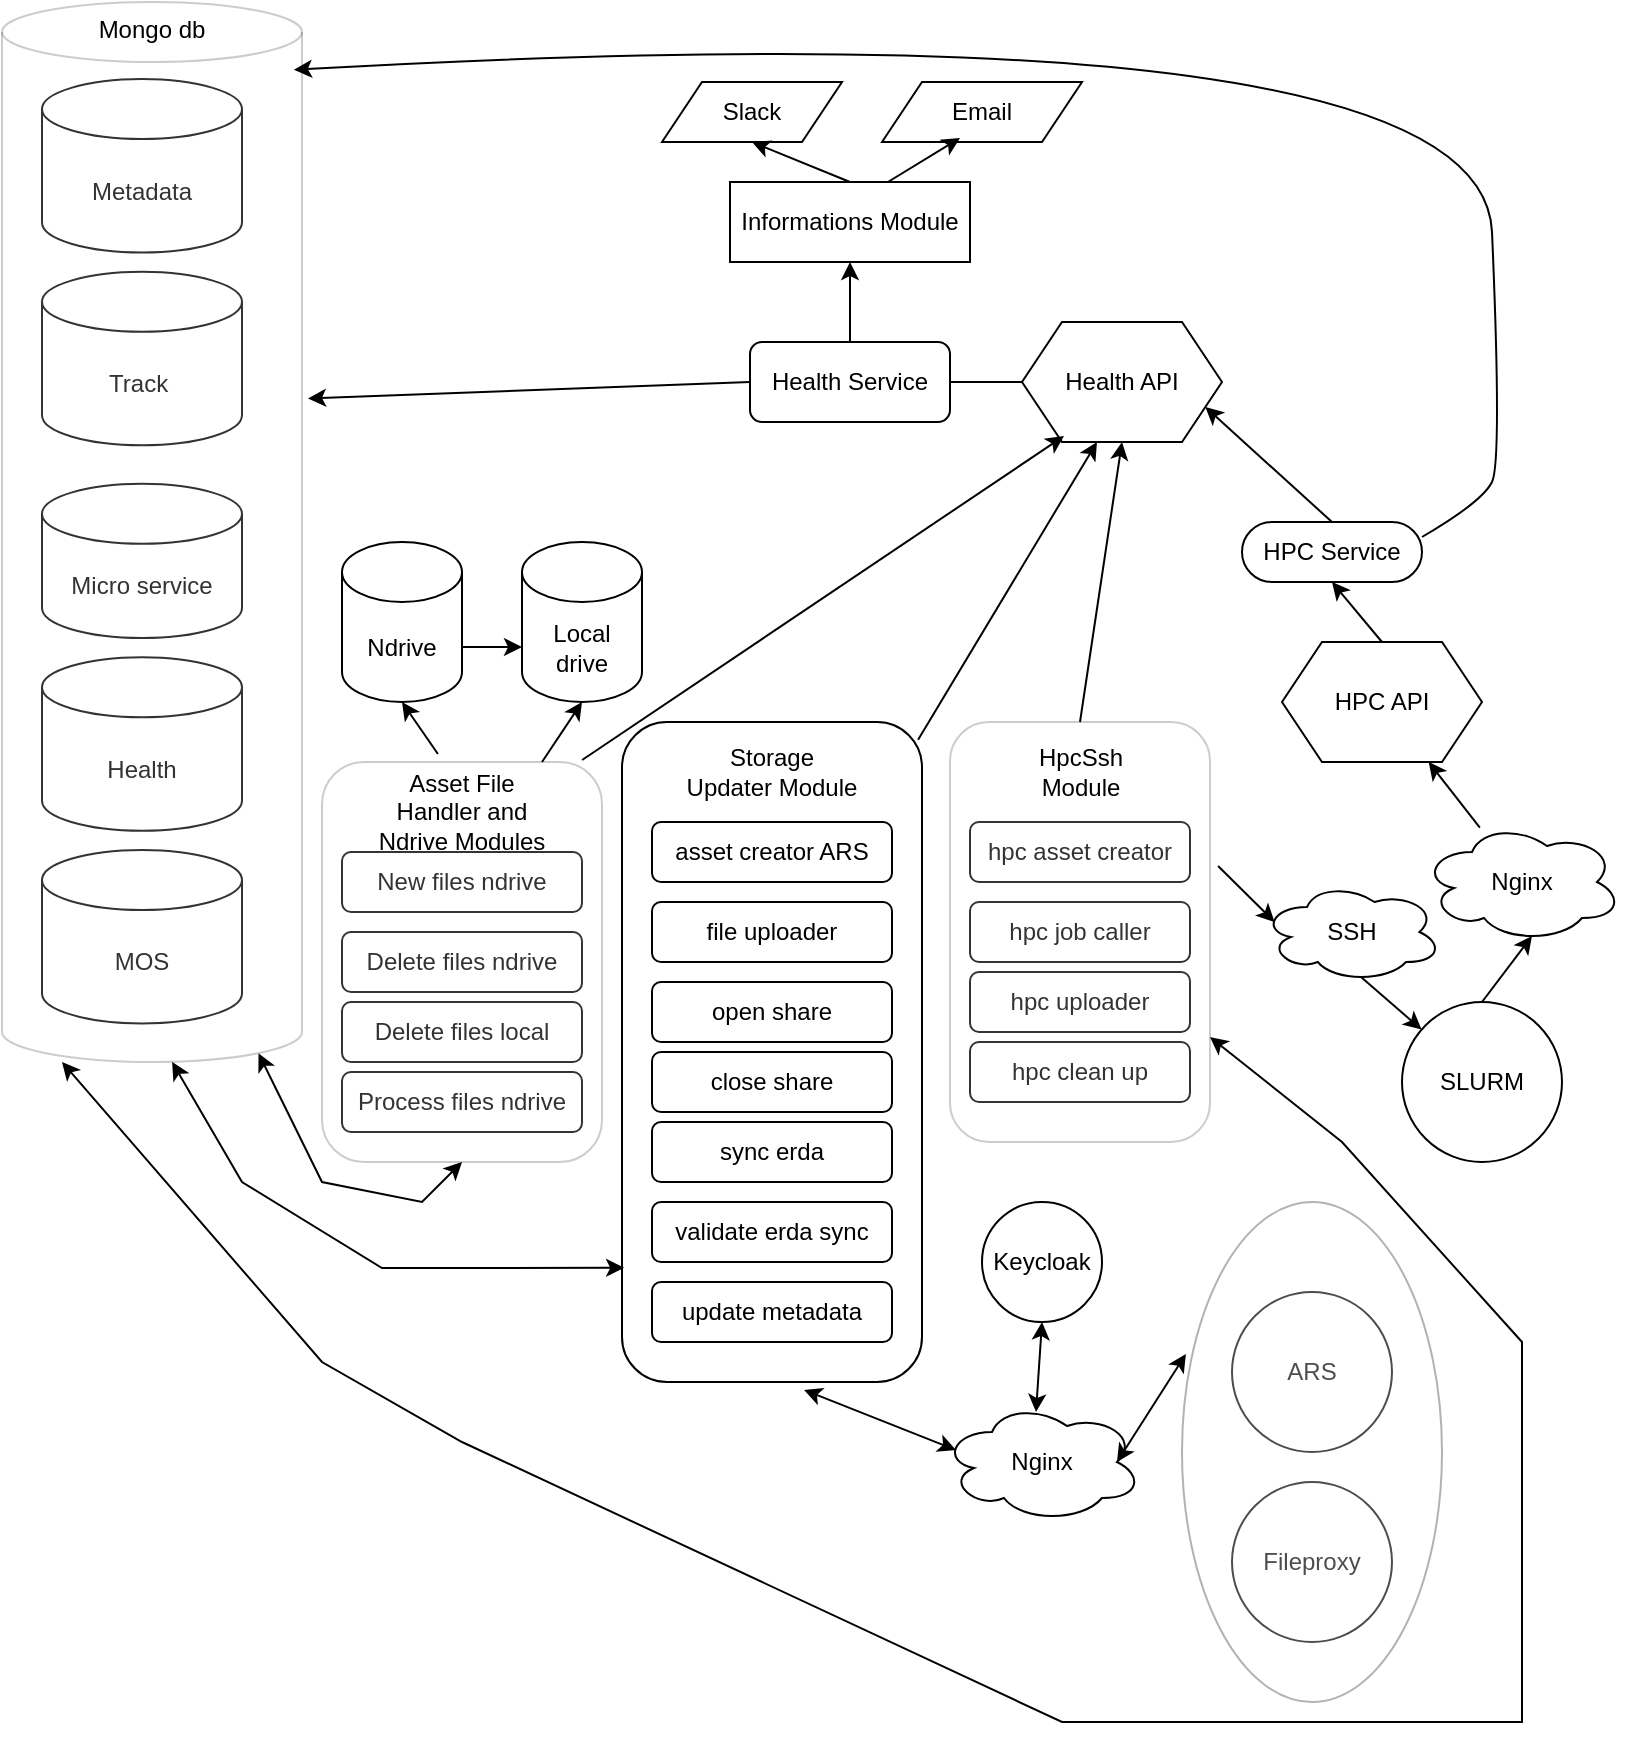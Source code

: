 <mxfile version="24.7.14">
  <diagram id="C5RBs43oDa-KdzZeNtuy" name="Page-1">
    <mxGraphModel dx="1418" dy="864" grid="1" gridSize="10" guides="1" tooltips="1" connect="1" arrows="1" fold="1" page="1" pageScale="1" pageWidth="827" pageHeight="1169" math="0" shadow="0">
      <root>
        <mxCell id="WIyWlLk6GJQsqaUBKTNV-0" />
        <mxCell id="WIyWlLk6GJQsqaUBKTNV-1" parent="WIyWlLk6GJQsqaUBKTNV-0" />
        <mxCell id="itFtTzBeLPwl4AL2F7Ha-2" value="Ndrive" style="shape=cylinder3;whiteSpace=wrap;html=1;boundedLbl=1;backgroundOutline=1;size=15;" vertex="1" parent="WIyWlLk6GJQsqaUBKTNV-1">
          <mxGeometry x="170" y="270" width="60" height="80" as="geometry" />
        </mxCell>
        <mxCell id="itFtTzBeLPwl4AL2F7Ha-7" value="Nginx" style="ellipse;shape=cloud;whiteSpace=wrap;html=1;" vertex="1" parent="WIyWlLk6GJQsqaUBKTNV-1">
          <mxGeometry x="710" y="410" width="100" height="60" as="geometry" />
        </mxCell>
        <mxCell id="itFtTzBeLPwl4AL2F7Ha-8" value="Nginx" style="ellipse;shape=cloud;whiteSpace=wrap;html=1;" vertex="1" parent="WIyWlLk6GJQsqaUBKTNV-1">
          <mxGeometry x="470" y="700" width="100" height="60" as="geometry" />
        </mxCell>
        <mxCell id="itFtTzBeLPwl4AL2F7Ha-10" value="" style="group" vertex="1" connectable="0" parent="WIyWlLk6GJQsqaUBKTNV-1">
          <mxGeometry width="150" height="530" as="geometry" />
        </mxCell>
        <mxCell id="itFtTzBeLPwl4AL2F7Ha-0" value="Track&amp;nbsp;" style="shape=cylinder3;whiteSpace=wrap;html=1;boundedLbl=1;backgroundOutline=1;size=15;" vertex="1" parent="itFtTzBeLPwl4AL2F7Ha-10">
          <mxGeometry x="20" y="134.909" width="100" height="86.727" as="geometry" />
        </mxCell>
        <mxCell id="itFtTzBeLPwl4AL2F7Ha-1" value="Metadata" style="shape=cylinder3;whiteSpace=wrap;html=1;boundedLbl=1;backgroundOutline=1;size=15;" vertex="1" parent="itFtTzBeLPwl4AL2F7Ha-10">
          <mxGeometry x="20" y="38.545" width="100" height="86.727" as="geometry" />
        </mxCell>
        <mxCell id="itFtTzBeLPwl4AL2F7Ha-3" value="Health" style="shape=cylinder3;whiteSpace=wrap;html=1;boundedLbl=1;backgroundOutline=1;size=15;" vertex="1" parent="itFtTzBeLPwl4AL2F7Ha-10">
          <mxGeometry x="20" y="327.636" width="100" height="86.727" as="geometry" />
        </mxCell>
        <mxCell id="itFtTzBeLPwl4AL2F7Ha-4" value="Micro service" style="shape=cylinder3;whiteSpace=wrap;html=1;boundedLbl=1;backgroundOutline=1;size=15;" vertex="1" parent="itFtTzBeLPwl4AL2F7Ha-10">
          <mxGeometry x="20" y="240.909" width="100" height="77.091" as="geometry" />
        </mxCell>
        <mxCell id="itFtTzBeLPwl4AL2F7Ha-5" value="MOS" style="shape=cylinder3;whiteSpace=wrap;html=1;boundedLbl=1;backgroundOutline=1;size=15;" vertex="1" parent="itFtTzBeLPwl4AL2F7Ha-10">
          <mxGeometry x="20" y="424.0" width="100" height="86.727" as="geometry" />
        </mxCell>
        <mxCell id="itFtTzBeLPwl4AL2F7Ha-6" value="" style="shape=cylinder3;whiteSpace=wrap;html=1;boundedLbl=1;backgroundOutline=1;size=15;opacity=20;" vertex="1" parent="itFtTzBeLPwl4AL2F7Ha-10">
          <mxGeometry width="150" height="530" as="geometry" />
        </mxCell>
        <mxCell id="itFtTzBeLPwl4AL2F7Ha-9" value="Mongo db" style="text;html=1;align=center;verticalAlign=middle;whiteSpace=wrap;rounded=0;" vertex="1" parent="itFtTzBeLPwl4AL2F7Ha-10">
          <mxGeometry x="45" width="60" height="28.909" as="geometry" />
        </mxCell>
        <mxCell id="itFtTzBeLPwl4AL2F7Ha-11" value="Health API" style="shape=hexagon;perimeter=hexagonPerimeter2;whiteSpace=wrap;html=1;fixedSize=1;" vertex="1" parent="WIyWlLk6GJQsqaUBKTNV-1">
          <mxGeometry x="510" y="160" width="100" height="60" as="geometry" />
        </mxCell>
        <mxCell id="itFtTzBeLPwl4AL2F7Ha-12" value="HPC API" style="shape=hexagon;perimeter=hexagonPerimeter2;whiteSpace=wrap;html=1;fixedSize=1;" vertex="1" parent="WIyWlLk6GJQsqaUBKTNV-1">
          <mxGeometry x="640" y="320" width="100" height="60" as="geometry" />
        </mxCell>
        <mxCell id="itFtTzBeLPwl4AL2F7Ha-13" value="SLURM" style="ellipse;whiteSpace=wrap;html=1;aspect=fixed;" vertex="1" parent="WIyWlLk6GJQsqaUBKTNV-1">
          <mxGeometry x="700" y="500" width="80" height="80" as="geometry" />
        </mxCell>
        <mxCell id="itFtTzBeLPwl4AL2F7Ha-20" value="" style="group" vertex="1" connectable="0" parent="WIyWlLk6GJQsqaUBKTNV-1">
          <mxGeometry x="590" y="600" width="130" height="250" as="geometry" />
        </mxCell>
        <mxCell id="itFtTzBeLPwl4AL2F7Ha-14" value="ARS" style="ellipse;whiteSpace=wrap;html=1;aspect=fixed;" vertex="1" parent="itFtTzBeLPwl4AL2F7Ha-20">
          <mxGeometry x="25" y="45" width="80" height="80" as="geometry" />
        </mxCell>
        <mxCell id="itFtTzBeLPwl4AL2F7Ha-15" value="Fileproxy" style="ellipse;whiteSpace=wrap;html=1;aspect=fixed;" vertex="1" parent="itFtTzBeLPwl4AL2F7Ha-20">
          <mxGeometry x="25" y="140" width="80" height="80" as="geometry" />
        </mxCell>
        <mxCell id="itFtTzBeLPwl4AL2F7Ha-17" value="" style="ellipse;whiteSpace=wrap;html=1;opacity=30;" vertex="1" parent="itFtTzBeLPwl4AL2F7Ha-20">
          <mxGeometry width="130" height="250" as="geometry" />
        </mxCell>
        <mxCell id="itFtTzBeLPwl4AL2F7Ha-21" value="Local drive" style="shape=cylinder3;whiteSpace=wrap;html=1;boundedLbl=1;backgroundOutline=1;size=15;" vertex="1" parent="WIyWlLk6GJQsqaUBKTNV-1">
          <mxGeometry x="260" y="270" width="60" height="80" as="geometry" />
        </mxCell>
        <mxCell id="itFtTzBeLPwl4AL2F7Ha-23" value="Email" style="shape=parallelogram;perimeter=parallelogramPerimeter;whiteSpace=wrap;html=1;fixedSize=1;" vertex="1" parent="WIyWlLk6GJQsqaUBKTNV-1">
          <mxGeometry x="440" y="40" width="100" height="30" as="geometry" />
        </mxCell>
        <mxCell id="itFtTzBeLPwl4AL2F7Ha-24" value="Slack" style="shape=parallelogram;perimeter=parallelogramPerimeter;whiteSpace=wrap;html=1;fixedSize=1;" vertex="1" parent="WIyWlLk6GJQsqaUBKTNV-1">
          <mxGeometry x="330" y="40" width="90" height="30" as="geometry" />
        </mxCell>
        <mxCell id="itFtTzBeLPwl4AL2F7Ha-25" value="SSH" style="ellipse;shape=cloud;whiteSpace=wrap;html=1;" vertex="1" parent="WIyWlLk6GJQsqaUBKTNV-1">
          <mxGeometry x="630" y="440" width="90" height="50" as="geometry" />
        </mxCell>
        <mxCell id="itFtTzBeLPwl4AL2F7Ha-28" value="" style="endArrow=classic;html=1;rounded=0;exitX=0.5;exitY=0;exitDx=0;exitDy=0;entryX=0.55;entryY=0.95;entryDx=0;entryDy=0;entryPerimeter=0;" edge="1" parent="WIyWlLk6GJQsqaUBKTNV-1" source="itFtTzBeLPwl4AL2F7Ha-13" target="itFtTzBeLPwl4AL2F7Ha-7">
          <mxGeometry width="50" height="50" relative="1" as="geometry">
            <mxPoint x="390" y="470" as="sourcePoint" />
            <mxPoint x="440" y="420" as="targetPoint" />
          </mxGeometry>
        </mxCell>
        <mxCell id="itFtTzBeLPwl4AL2F7Ha-29" value="" style="endArrow=classic;html=1;rounded=0;" edge="1" parent="WIyWlLk6GJQsqaUBKTNV-1" source="itFtTzBeLPwl4AL2F7Ha-7" target="itFtTzBeLPwl4AL2F7Ha-12">
          <mxGeometry width="50" height="50" relative="1" as="geometry">
            <mxPoint x="390" y="470" as="sourcePoint" />
            <mxPoint x="440" y="420" as="targetPoint" />
          </mxGeometry>
        </mxCell>
        <mxCell id="itFtTzBeLPwl4AL2F7Ha-30" value="HPC Service" style="rounded=1;whiteSpace=wrap;html=1;arcSize=50;" vertex="1" parent="WIyWlLk6GJQsqaUBKTNV-1">
          <mxGeometry x="620" y="260" width="90" height="30" as="geometry" />
        </mxCell>
        <mxCell id="itFtTzBeLPwl4AL2F7Ha-32" value="" style="endArrow=classic;html=1;rounded=0;exitX=0.5;exitY=0;exitDx=0;exitDy=0;entryX=0.5;entryY=1;entryDx=0;entryDy=0;" edge="1" parent="WIyWlLk6GJQsqaUBKTNV-1" source="itFtTzBeLPwl4AL2F7Ha-12" target="itFtTzBeLPwl4AL2F7Ha-30">
          <mxGeometry width="50" height="50" relative="1" as="geometry">
            <mxPoint x="390" y="470" as="sourcePoint" />
            <mxPoint x="440" y="420" as="targetPoint" />
          </mxGeometry>
        </mxCell>
        <mxCell id="itFtTzBeLPwl4AL2F7Ha-33" value="" style="endArrow=classic;html=1;rounded=0;exitX=0.5;exitY=0;exitDx=0;exitDy=0;entryX=1;entryY=0.75;entryDx=0;entryDy=0;" edge="1" parent="WIyWlLk6GJQsqaUBKTNV-1" source="itFtTzBeLPwl4AL2F7Ha-30" target="itFtTzBeLPwl4AL2F7Ha-11">
          <mxGeometry width="50" height="50" relative="1" as="geometry">
            <mxPoint x="390" y="470" as="sourcePoint" />
            <mxPoint x="440" y="420" as="targetPoint" />
          </mxGeometry>
        </mxCell>
        <mxCell id="itFtTzBeLPwl4AL2F7Ha-34" value="" style="endArrow=classic;html=1;rounded=0;entryX=0;entryY=0.5;entryDx=0;entryDy=0;exitX=0;exitY=0.5;exitDx=0;exitDy=0;" edge="1" parent="WIyWlLk6GJQsqaUBKTNV-1" source="itFtTzBeLPwl4AL2F7Ha-11" target="itFtTzBeLPwl4AL2F7Ha-36">
          <mxGeometry width="50" height="50" relative="1" as="geometry">
            <mxPoint x="700" y="190" as="sourcePoint" />
            <mxPoint x="640" y="315" as="targetPoint" />
          </mxGeometry>
        </mxCell>
        <mxCell id="itFtTzBeLPwl4AL2F7Ha-36" value="Health Service" style="rounded=1;whiteSpace=wrap;html=1;" vertex="1" parent="WIyWlLk6GJQsqaUBKTNV-1">
          <mxGeometry x="374" y="170" width="100" height="40" as="geometry" />
        </mxCell>
        <mxCell id="itFtTzBeLPwl4AL2F7Ha-37" value="" style="endArrow=classic;html=1;rounded=0;exitX=0.5;exitY=0;exitDx=0;exitDy=0;entryX=0.5;entryY=1;entryDx=0;entryDy=0;" edge="1" parent="WIyWlLk6GJQsqaUBKTNV-1" source="itFtTzBeLPwl4AL2F7Ha-42" target="itFtTzBeLPwl4AL2F7Ha-24">
          <mxGeometry width="50" height="50" relative="1" as="geometry">
            <mxPoint x="390" y="470" as="sourcePoint" />
            <mxPoint x="440" y="420" as="targetPoint" />
          </mxGeometry>
        </mxCell>
        <mxCell id="itFtTzBeLPwl4AL2F7Ha-39" value="" style="endArrow=classic;html=1;rounded=0;exitX=0.658;exitY=0;exitDx=0;exitDy=0;entryX=0.39;entryY=0.933;entryDx=0;entryDy=0;entryPerimeter=0;exitPerimeter=0;" edge="1" parent="WIyWlLk6GJQsqaUBKTNV-1" source="itFtTzBeLPwl4AL2F7Ha-42" target="itFtTzBeLPwl4AL2F7Ha-23">
          <mxGeometry width="50" height="50" relative="1" as="geometry">
            <mxPoint x="390" y="470" as="sourcePoint" />
            <mxPoint x="440" y="420" as="targetPoint" />
          </mxGeometry>
        </mxCell>
        <mxCell id="itFtTzBeLPwl4AL2F7Ha-40" value="" style="endArrow=classic;html=1;rounded=0;exitX=0;exitY=0.5;exitDx=0;exitDy=0;entryX=1.02;entryY=0.374;entryDx=0;entryDy=0;entryPerimeter=0;" edge="1" parent="WIyWlLk6GJQsqaUBKTNV-1" source="itFtTzBeLPwl4AL2F7Ha-36" target="itFtTzBeLPwl4AL2F7Ha-6">
          <mxGeometry width="50" height="50" relative="1" as="geometry">
            <mxPoint x="390" y="470" as="sourcePoint" />
            <mxPoint x="440" y="420" as="targetPoint" />
          </mxGeometry>
        </mxCell>
        <mxCell id="itFtTzBeLPwl4AL2F7Ha-42" value="Informations Module" style="rounded=0;whiteSpace=wrap;html=1;" vertex="1" parent="WIyWlLk6GJQsqaUBKTNV-1">
          <mxGeometry x="364" y="90" width="120" height="40" as="geometry" />
        </mxCell>
        <mxCell id="itFtTzBeLPwl4AL2F7Ha-43" value="" style="endArrow=classic;html=1;rounded=0;entryX=0.5;entryY=1;entryDx=0;entryDy=0;exitX=0.5;exitY=0;exitDx=0;exitDy=0;" edge="1" parent="WIyWlLk6GJQsqaUBKTNV-1" source="itFtTzBeLPwl4AL2F7Ha-36" target="itFtTzBeLPwl4AL2F7Ha-42">
          <mxGeometry width="50" height="50" relative="1" as="geometry">
            <mxPoint x="410" y="210" as="sourcePoint" />
            <mxPoint x="440" y="420" as="targetPoint" />
          </mxGeometry>
        </mxCell>
        <mxCell id="itFtTzBeLPwl4AL2F7Ha-46" value="" style="endArrow=classic;startArrow=classic;html=1;rounded=0;exitX=0.875;exitY=0.5;exitDx=0;exitDy=0;exitPerimeter=0;entryX=0.015;entryY=0.304;entryDx=0;entryDy=0;entryPerimeter=0;" edge="1" parent="WIyWlLk6GJQsqaUBKTNV-1" source="itFtTzBeLPwl4AL2F7Ha-8" target="itFtTzBeLPwl4AL2F7Ha-17">
          <mxGeometry width="50" height="50" relative="1" as="geometry">
            <mxPoint x="480" y="450" as="sourcePoint" />
            <mxPoint x="680" y="750" as="targetPoint" />
          </mxGeometry>
        </mxCell>
        <mxCell id="itFtTzBeLPwl4AL2F7Ha-49" value="" style="curved=1;endArrow=classic;html=1;rounded=0;exitX=1;exitY=0.25;exitDx=0;exitDy=0;entryX=0.973;entryY=0.064;entryDx=0;entryDy=0;entryPerimeter=0;" edge="1" parent="WIyWlLk6GJQsqaUBKTNV-1" source="itFtTzBeLPwl4AL2F7Ha-30" target="itFtTzBeLPwl4AL2F7Ha-6">
          <mxGeometry width="50" height="50" relative="1" as="geometry">
            <mxPoint x="720" y="270" as="sourcePoint" />
            <mxPoint x="770" y="220" as="targetPoint" />
            <Array as="points">
              <mxPoint x="740" y="250" />
              <mxPoint x="750" y="230" />
              <mxPoint x="740" />
            </Array>
          </mxGeometry>
        </mxCell>
        <mxCell id="itFtTzBeLPwl4AL2F7Ha-55" value="" style="group;opacity=30;" vertex="1" connectable="0" parent="WIyWlLk6GJQsqaUBKTNV-1">
          <mxGeometry x="474" y="360" width="130" height="210" as="geometry" />
        </mxCell>
        <mxCell id="itFtTzBeLPwl4AL2F7Ha-41" value="hpc asset creator" style="rounded=1;whiteSpace=wrap;html=1;" vertex="1" parent="itFtTzBeLPwl4AL2F7Ha-55">
          <mxGeometry x="10" y="50" width="110" height="30" as="geometry" />
        </mxCell>
        <mxCell id="itFtTzBeLPwl4AL2F7Ha-50" value="hpc clean up" style="rounded=1;whiteSpace=wrap;html=1;" vertex="1" parent="itFtTzBeLPwl4AL2F7Ha-55">
          <mxGeometry x="10" y="160" width="110" height="30" as="geometry" />
        </mxCell>
        <mxCell id="itFtTzBeLPwl4AL2F7Ha-51" value="&lt;div&gt;hpc uploader&lt;/div&gt;" style="rounded=1;whiteSpace=wrap;html=1;" vertex="1" parent="itFtTzBeLPwl4AL2F7Ha-55">
          <mxGeometry x="10" y="125" width="110" height="30" as="geometry" />
        </mxCell>
        <mxCell id="itFtTzBeLPwl4AL2F7Ha-52" value="hpc job caller" style="rounded=1;whiteSpace=wrap;html=1;" vertex="1" parent="itFtTzBeLPwl4AL2F7Ha-55">
          <mxGeometry x="10" y="90" width="110" height="30" as="geometry" />
        </mxCell>
        <mxCell id="itFtTzBeLPwl4AL2F7Ha-53" value="" style="rounded=1;whiteSpace=wrap;html=1;opacity=20;" vertex="1" parent="itFtTzBeLPwl4AL2F7Ha-55">
          <mxGeometry width="130" height="210" as="geometry" />
        </mxCell>
        <mxCell id="itFtTzBeLPwl4AL2F7Ha-54" value="HpcSsh Module" style="text;html=1;align=center;verticalAlign=middle;whiteSpace=wrap;rounded=0;" vertex="1" parent="itFtTzBeLPwl4AL2F7Ha-55">
          <mxGeometry x="22.5" y="10" width="85" height="30" as="geometry" />
        </mxCell>
        <mxCell id="itFtTzBeLPwl4AL2F7Ha-58" value="" style="endArrow=classic;html=1;rounded=0;entryX=0.21;entryY=0.95;entryDx=0;entryDy=0;entryPerimeter=0;exitX=0.929;exitY=-0.005;exitDx=0;exitDy=0;exitPerimeter=0;" edge="1" parent="WIyWlLk6GJQsqaUBKTNV-1" source="itFtTzBeLPwl4AL2F7Ha-83" target="itFtTzBeLPwl4AL2F7Ha-11">
          <mxGeometry width="50" height="50" relative="1" as="geometry">
            <mxPoint x="80" y="680" as="sourcePoint" />
            <mxPoint x="130" y="630" as="targetPoint" />
          </mxGeometry>
        </mxCell>
        <mxCell id="itFtTzBeLPwl4AL2F7Ha-59" value="" style="endArrow=classic;html=1;rounded=0;entryX=0.375;entryY=1;entryDx=0;entryDy=0;exitX=0.987;exitY=0.027;exitDx=0;exitDy=0;exitPerimeter=0;" edge="1" parent="WIyWlLk6GJQsqaUBKTNV-1" source="itFtTzBeLPwl4AL2F7Ha-65" target="itFtTzBeLPwl4AL2F7Ha-11">
          <mxGeometry width="50" height="50" relative="1" as="geometry">
            <mxPoint x="240" y="700" as="sourcePoint" />
            <mxPoint x="140" y="640" as="targetPoint" />
          </mxGeometry>
        </mxCell>
        <mxCell id="itFtTzBeLPwl4AL2F7Ha-60" value="" style="endArrow=classic;html=1;rounded=0;entryX=0.5;entryY=1;entryDx=0;entryDy=0;exitX=0.5;exitY=0;exitDx=0;exitDy=0;" edge="1" parent="WIyWlLk6GJQsqaUBKTNV-1" source="itFtTzBeLPwl4AL2F7Ha-53" target="itFtTzBeLPwl4AL2F7Ha-11">
          <mxGeometry width="50" height="50" relative="1" as="geometry">
            <mxPoint x="100" y="700" as="sourcePoint" />
            <mxPoint x="150" y="650" as="targetPoint" />
          </mxGeometry>
        </mxCell>
        <mxCell id="itFtTzBeLPwl4AL2F7Ha-61" value="" style="endArrow=classic;html=1;rounded=0;exitX=0.55;exitY=0.95;exitDx=0;exitDy=0;exitPerimeter=0;" edge="1" parent="WIyWlLk6GJQsqaUBKTNV-1" source="itFtTzBeLPwl4AL2F7Ha-25" target="itFtTzBeLPwl4AL2F7Ha-13">
          <mxGeometry width="50" height="50" relative="1" as="geometry">
            <mxPoint x="250" y="635" as="sourcePoint" />
            <mxPoint x="300" y="585" as="targetPoint" />
          </mxGeometry>
        </mxCell>
        <mxCell id="itFtTzBeLPwl4AL2F7Ha-62" value="" style="endArrow=classic;html=1;rounded=0;exitX=1.031;exitY=0.343;exitDx=0;exitDy=0;exitPerimeter=0;entryX=0.07;entryY=0.4;entryDx=0;entryDy=0;entryPerimeter=0;" edge="1" parent="WIyWlLk6GJQsqaUBKTNV-1" source="itFtTzBeLPwl4AL2F7Ha-53" target="itFtTzBeLPwl4AL2F7Ha-25">
          <mxGeometry width="50" height="50" relative="1" as="geometry">
            <mxPoint x="120" y="720" as="sourcePoint" />
            <mxPoint x="170" y="670" as="targetPoint" />
          </mxGeometry>
        </mxCell>
        <mxCell id="itFtTzBeLPwl4AL2F7Ha-74" value="" style="group;opacity=40;" vertex="1" connectable="0" parent="WIyWlLk6GJQsqaUBKTNV-1">
          <mxGeometry x="310" y="360" width="150" height="330" as="geometry" />
        </mxCell>
        <mxCell id="itFtTzBeLPwl4AL2F7Ha-65" value="" style="rounded=1;whiteSpace=wrap;html=1;" vertex="1" parent="itFtTzBeLPwl4AL2F7Ha-74">
          <mxGeometry width="150" height="330" as="geometry" />
        </mxCell>
        <mxCell id="itFtTzBeLPwl4AL2F7Ha-66" value="asset creator ARS" style="rounded=1;whiteSpace=wrap;html=1;" vertex="1" parent="itFtTzBeLPwl4AL2F7Ha-74">
          <mxGeometry x="15" y="50" width="120" height="30" as="geometry" />
        </mxCell>
        <mxCell id="itFtTzBeLPwl4AL2F7Ha-67" value="update metadata" style="rounded=1;whiteSpace=wrap;html=1;" vertex="1" parent="itFtTzBeLPwl4AL2F7Ha-74">
          <mxGeometry x="15" y="280" width="120" height="30" as="geometry" />
        </mxCell>
        <mxCell id="itFtTzBeLPwl4AL2F7Ha-68" value="validate erda sync" style="rounded=1;whiteSpace=wrap;html=1;" vertex="1" parent="itFtTzBeLPwl4AL2F7Ha-74">
          <mxGeometry x="15" y="240" width="120" height="30" as="geometry" />
        </mxCell>
        <mxCell id="itFtTzBeLPwl4AL2F7Ha-69" value="sync erda" style="rounded=1;whiteSpace=wrap;html=1;" vertex="1" parent="itFtTzBeLPwl4AL2F7Ha-74">
          <mxGeometry x="15" y="200" width="120" height="30" as="geometry" />
        </mxCell>
        <mxCell id="itFtTzBeLPwl4AL2F7Ha-70" value="file uploader" style="rounded=1;whiteSpace=wrap;html=1;" vertex="1" parent="itFtTzBeLPwl4AL2F7Ha-74">
          <mxGeometry x="15" y="90" width="120" height="30" as="geometry" />
        </mxCell>
        <mxCell id="itFtTzBeLPwl4AL2F7Ha-71" value="open share" style="rounded=1;whiteSpace=wrap;html=1;" vertex="1" parent="itFtTzBeLPwl4AL2F7Ha-74">
          <mxGeometry x="15" y="130" width="120" height="30" as="geometry" />
        </mxCell>
        <mxCell id="itFtTzBeLPwl4AL2F7Ha-72" value="close share" style="rounded=1;whiteSpace=wrap;html=1;" vertex="1" parent="itFtTzBeLPwl4AL2F7Ha-74">
          <mxGeometry x="15" y="165" width="120" height="30" as="geometry" />
        </mxCell>
        <mxCell id="itFtTzBeLPwl4AL2F7Ha-73" value="Storage Updater Module" style="text;html=1;align=center;verticalAlign=middle;whiteSpace=wrap;rounded=0;" vertex="1" parent="itFtTzBeLPwl4AL2F7Ha-74">
          <mxGeometry x="30" y="10" width="90" height="30" as="geometry" />
        </mxCell>
        <mxCell id="itFtTzBeLPwl4AL2F7Ha-76" value="" style="endArrow=classic;startArrow=classic;html=1;rounded=0;entryX=0.07;entryY=0.4;entryDx=0;entryDy=0;entryPerimeter=0;exitX=0.607;exitY=1.012;exitDx=0;exitDy=0;exitPerimeter=0;" edge="1" parent="WIyWlLk6GJQsqaUBKTNV-1" source="itFtTzBeLPwl4AL2F7Ha-65" target="itFtTzBeLPwl4AL2F7Ha-8">
          <mxGeometry width="50" height="50" relative="1" as="geometry">
            <mxPoint x="500" y="670" as="sourcePoint" />
            <mxPoint x="440" y="440" as="targetPoint" />
            <Array as="points" />
          </mxGeometry>
        </mxCell>
        <mxCell id="itFtTzBeLPwl4AL2F7Ha-85" value="" style="group" vertex="1" connectable="0" parent="WIyWlLk6GJQsqaUBKTNV-1">
          <mxGeometry x="160" y="380" width="140" height="200" as="geometry" />
        </mxCell>
        <mxCell id="itFtTzBeLPwl4AL2F7Ha-79" value="New files ndrive" style="rounded=1;whiteSpace=wrap;html=1;" vertex="1" parent="itFtTzBeLPwl4AL2F7Ha-85">
          <mxGeometry x="10" y="45" width="120" height="30" as="geometry" />
        </mxCell>
        <mxCell id="itFtTzBeLPwl4AL2F7Ha-80" value="Process files ndrive" style="rounded=1;whiteSpace=wrap;html=1;" vertex="1" parent="itFtTzBeLPwl4AL2F7Ha-85">
          <mxGeometry x="10" y="155" width="120" height="30" as="geometry" />
        </mxCell>
        <mxCell id="itFtTzBeLPwl4AL2F7Ha-81" value="Delete files ndrive" style="rounded=1;whiteSpace=wrap;html=1;" vertex="1" parent="itFtTzBeLPwl4AL2F7Ha-85">
          <mxGeometry x="10" y="85" width="120" height="30" as="geometry" />
        </mxCell>
        <mxCell id="itFtTzBeLPwl4AL2F7Ha-82" value="Delete files local" style="rounded=1;whiteSpace=wrap;html=1;" vertex="1" parent="itFtTzBeLPwl4AL2F7Ha-85">
          <mxGeometry x="10" y="120" width="120" height="30" as="geometry" />
        </mxCell>
        <mxCell id="itFtTzBeLPwl4AL2F7Ha-83" value="" style="rounded=1;whiteSpace=wrap;html=1;opacity=20;" vertex="1" parent="itFtTzBeLPwl4AL2F7Ha-85">
          <mxGeometry width="140" height="200" as="geometry" />
        </mxCell>
        <mxCell id="itFtTzBeLPwl4AL2F7Ha-84" value="Asset File Handler and Ndrive Modules" style="text;html=1;align=center;verticalAlign=middle;whiteSpace=wrap;rounded=0;" vertex="1" parent="itFtTzBeLPwl4AL2F7Ha-85">
          <mxGeometry x="20" y="10" width="100" height="30" as="geometry" />
        </mxCell>
        <mxCell id="itFtTzBeLPwl4AL2F7Ha-89" value="" style="endArrow=classic;html=1;rounded=0;entryX=0.5;entryY=1;entryDx=0;entryDy=0;entryPerimeter=0;" edge="1" parent="WIyWlLk6GJQsqaUBKTNV-1" target="itFtTzBeLPwl4AL2F7Ha-21">
          <mxGeometry width="50" height="50" relative="1" as="geometry">
            <mxPoint x="270" y="380" as="sourcePoint" />
            <mxPoint x="110" y="660" as="targetPoint" />
          </mxGeometry>
        </mxCell>
        <mxCell id="itFtTzBeLPwl4AL2F7Ha-90" value="" style="endArrow=classic;html=1;rounded=0;entryX=0.5;entryY=1;entryDx=0;entryDy=0;entryPerimeter=0;exitX=0.414;exitY=-0.02;exitDx=0;exitDy=0;exitPerimeter=0;" edge="1" parent="WIyWlLk6GJQsqaUBKTNV-1" source="itFtTzBeLPwl4AL2F7Ha-83" target="itFtTzBeLPwl4AL2F7Ha-2">
          <mxGeometry width="50" height="50" relative="1" as="geometry">
            <mxPoint x="70" y="720" as="sourcePoint" />
            <mxPoint x="120" y="670" as="targetPoint" />
          </mxGeometry>
        </mxCell>
        <mxCell id="itFtTzBeLPwl4AL2F7Ha-91" value="" style="endArrow=classic;html=1;rounded=0;entryX=0;entryY=0;entryDx=0;entryDy=52.5;entryPerimeter=0;exitX=1;exitY=0;exitDx=0;exitDy=52.5;exitPerimeter=0;" edge="1" parent="WIyWlLk6GJQsqaUBKTNV-1" source="itFtTzBeLPwl4AL2F7Ha-2" target="itFtTzBeLPwl4AL2F7Ha-21">
          <mxGeometry width="50" height="50" relative="1" as="geometry">
            <mxPoint x="80" y="730" as="sourcePoint" />
            <mxPoint x="130" y="680" as="targetPoint" />
          </mxGeometry>
        </mxCell>
        <mxCell id="itFtTzBeLPwl4AL2F7Ha-99" value="" style="endArrow=classic;startArrow=classic;html=1;rounded=0;entryX=0.855;entryY=1;entryDx=0;entryDy=-4.35;entryPerimeter=0;exitX=0.5;exitY=1;exitDx=0;exitDy=0;" edge="1" parent="WIyWlLk6GJQsqaUBKTNV-1" source="itFtTzBeLPwl4AL2F7Ha-83" target="itFtTzBeLPwl4AL2F7Ha-6">
          <mxGeometry width="50" height="50" relative="1" as="geometry">
            <mxPoint x="50" y="635" as="sourcePoint" />
            <mxPoint x="100" y="585" as="targetPoint" />
            <Array as="points">
              <mxPoint x="210" y="600" />
              <mxPoint x="160" y="590" />
            </Array>
          </mxGeometry>
        </mxCell>
        <mxCell id="itFtTzBeLPwl4AL2F7Ha-100" value="" style="endArrow=classic;startArrow=classic;html=1;rounded=0;entryX=0.007;entryY=0.827;entryDx=0;entryDy=0;exitX=0.567;exitY=1;exitDx=0;exitDy=0;exitPerimeter=0;entryPerimeter=0;" edge="1" parent="WIyWlLk6GJQsqaUBKTNV-1" source="itFtTzBeLPwl4AL2F7Ha-6" target="itFtTzBeLPwl4AL2F7Ha-65">
          <mxGeometry width="50" height="50" relative="1" as="geometry">
            <mxPoint x="80" y="540" as="sourcePoint" />
            <mxPoint x="130" y="700" as="targetPoint" />
            <Array as="points">
              <mxPoint x="120" y="590" />
              <mxPoint x="190" y="633" />
              <mxPoint x="250" y="633" />
            </Array>
          </mxGeometry>
        </mxCell>
        <mxCell id="itFtTzBeLPwl4AL2F7Ha-101" value="" style="endArrow=classic;startArrow=classic;html=1;rounded=0;entryX=0.2;entryY=1;entryDx=0;entryDy=0;entryPerimeter=0;exitX=1;exitY=0.75;exitDx=0;exitDy=0;" edge="1" parent="WIyWlLk6GJQsqaUBKTNV-1" source="itFtTzBeLPwl4AL2F7Ha-53" target="itFtTzBeLPwl4AL2F7Ha-6">
          <mxGeometry width="50" height="50" relative="1" as="geometry">
            <mxPoint x="90" y="760" as="sourcePoint" />
            <mxPoint x="140" y="710" as="targetPoint" />
            <Array as="points">
              <mxPoint x="670" y="570" />
              <mxPoint x="760" y="670" />
              <mxPoint x="760" y="750" />
              <mxPoint x="760" y="860" />
              <mxPoint x="530" y="860" />
              <mxPoint x="230" y="720" />
              <mxPoint x="160" y="680" />
            </Array>
          </mxGeometry>
        </mxCell>
        <mxCell id="itFtTzBeLPwl4AL2F7Ha-103" value="Keycloak" style="ellipse;whiteSpace=wrap;html=1;aspect=fixed;" vertex="1" parent="WIyWlLk6GJQsqaUBKTNV-1">
          <mxGeometry x="490" y="600" width="60" height="60" as="geometry" />
        </mxCell>
        <mxCell id="itFtTzBeLPwl4AL2F7Ha-104" value="" style="endArrow=classic;startArrow=classic;html=1;rounded=0;exitX=0.47;exitY=0.083;exitDx=0;exitDy=0;exitPerimeter=0;entryX=0.5;entryY=1;entryDx=0;entryDy=0;" edge="1" parent="WIyWlLk6GJQsqaUBKTNV-1" source="itFtTzBeLPwl4AL2F7Ha-8" target="itFtTzBeLPwl4AL2F7Ha-103">
          <mxGeometry width="50" height="50" relative="1" as="geometry">
            <mxPoint x="390" y="490" as="sourcePoint" />
            <mxPoint x="440" y="440" as="targetPoint" />
          </mxGeometry>
        </mxCell>
      </root>
    </mxGraphModel>
  </diagram>
</mxfile>
